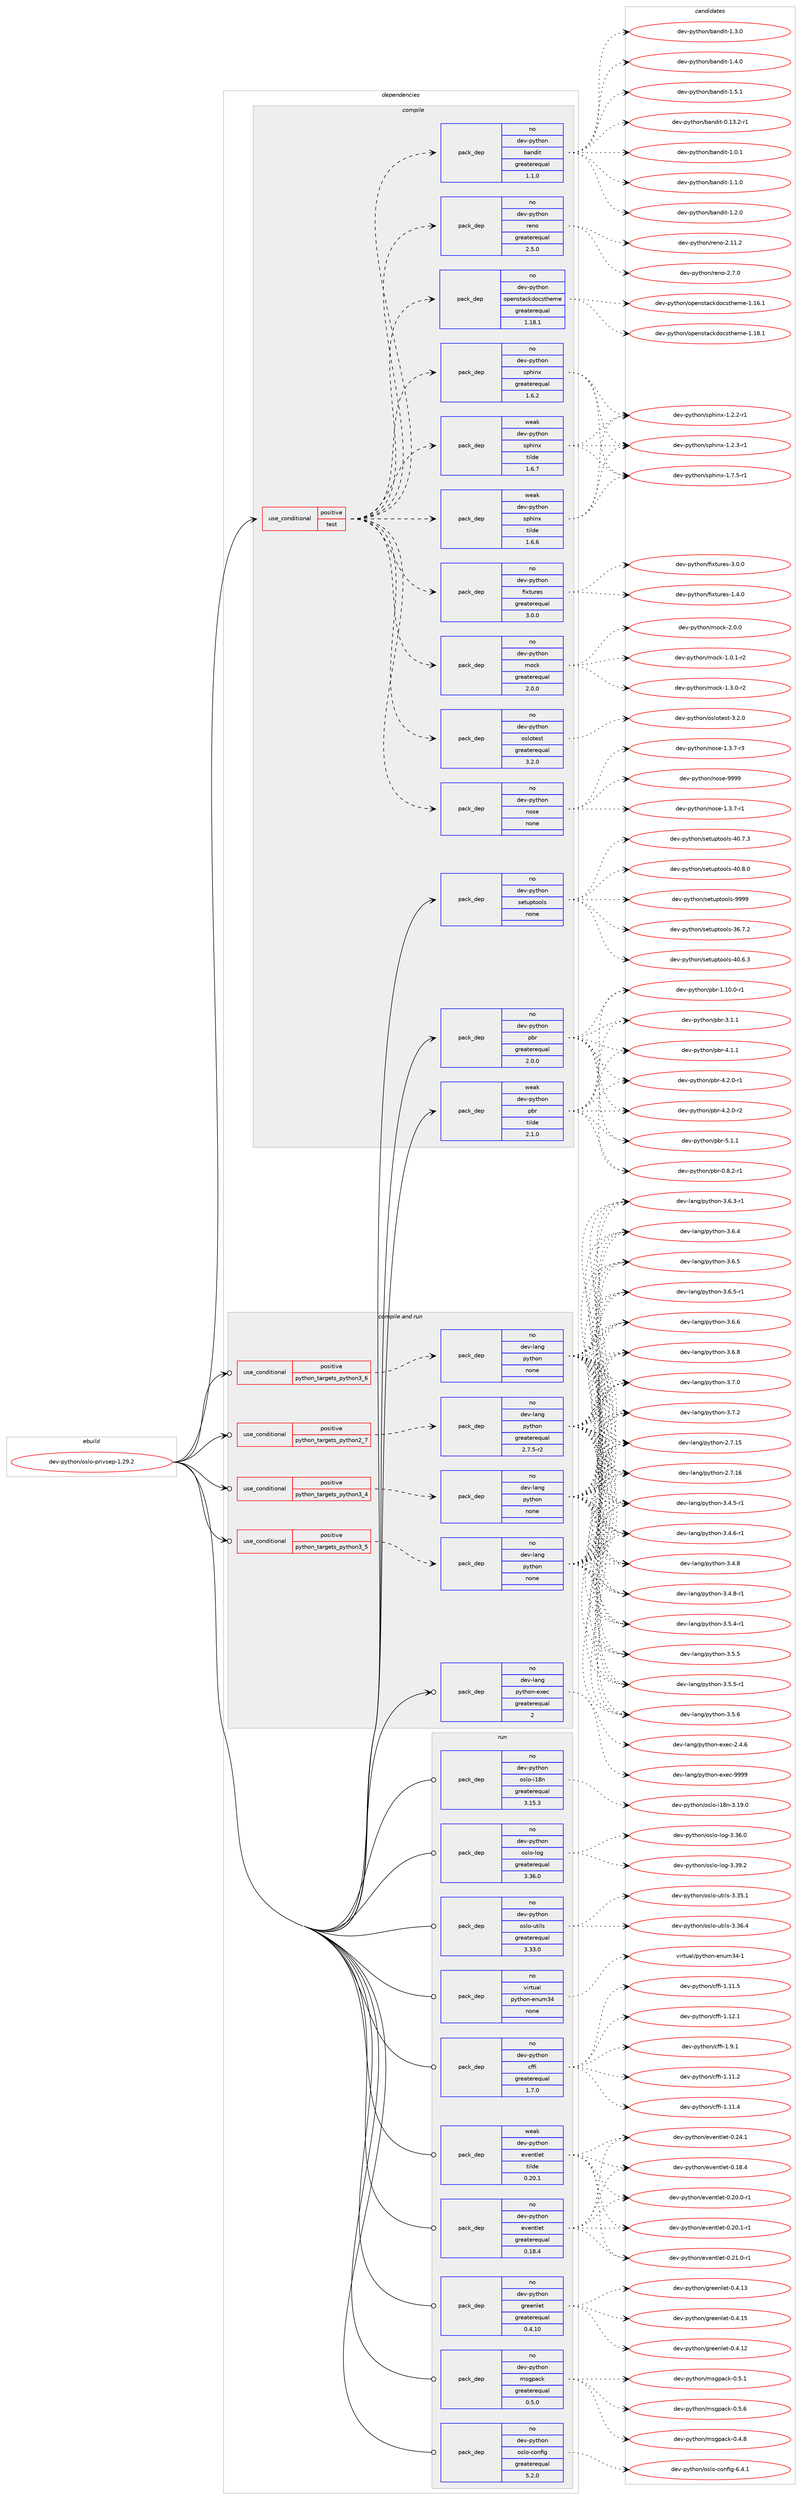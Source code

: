 digraph prolog {

# *************
# Graph options
# *************

newrank=true;
concentrate=true;
compound=true;
graph [rankdir=LR,fontname=Helvetica,fontsize=10,ranksep=1.5];#, ranksep=2.5, nodesep=0.2];
edge  [arrowhead=vee];
node  [fontname=Helvetica,fontsize=10];

# **********
# The ebuild
# **********

subgraph cluster_leftcol {
color=gray;
rank=same;
label=<<i>ebuild</i>>;
id [label="dev-python/oslo-privsep-1.29.2", color=red, width=4, href="../dev-python/oslo-privsep-1.29.2.svg"];
}

# ****************
# The dependencies
# ****************

subgraph cluster_midcol {
color=gray;
label=<<i>dependencies</i>>;
subgraph cluster_compile {
fillcolor="#eeeeee";
style=filled;
label=<<i>compile</i>>;
subgraph cond378765 {
dependency1423127 [label=<<TABLE BORDER="0" CELLBORDER="1" CELLSPACING="0" CELLPADDING="4"><TR><TD ROWSPAN="3" CELLPADDING="10">use_conditional</TD></TR><TR><TD>positive</TD></TR><TR><TD>test</TD></TR></TABLE>>, shape=none, color=red];
subgraph pack1021083 {
dependency1423128 [label=<<TABLE BORDER="0" CELLBORDER="1" CELLSPACING="0" CELLPADDING="4" WIDTH="220"><TR><TD ROWSPAN="6" CELLPADDING="30">pack_dep</TD></TR><TR><TD WIDTH="110">no</TD></TR><TR><TD>dev-python</TD></TR><TR><TD>oslotest</TD></TR><TR><TD>greaterequal</TD></TR><TR><TD>3.2.0</TD></TR></TABLE>>, shape=none, color=blue];
}
dependency1423127:e -> dependency1423128:w [weight=20,style="dashed",arrowhead="vee"];
subgraph pack1021084 {
dependency1423129 [label=<<TABLE BORDER="0" CELLBORDER="1" CELLSPACING="0" CELLPADDING="4" WIDTH="220"><TR><TD ROWSPAN="6" CELLPADDING="30">pack_dep</TD></TR><TR><TD WIDTH="110">no</TD></TR><TR><TD>dev-python</TD></TR><TR><TD>mock</TD></TR><TR><TD>greaterequal</TD></TR><TR><TD>2.0.0</TD></TR></TABLE>>, shape=none, color=blue];
}
dependency1423127:e -> dependency1423129:w [weight=20,style="dashed",arrowhead="vee"];
subgraph pack1021085 {
dependency1423130 [label=<<TABLE BORDER="0" CELLBORDER="1" CELLSPACING="0" CELLPADDING="4" WIDTH="220"><TR><TD ROWSPAN="6" CELLPADDING="30">pack_dep</TD></TR><TR><TD WIDTH="110">no</TD></TR><TR><TD>dev-python</TD></TR><TR><TD>fixtures</TD></TR><TR><TD>greaterequal</TD></TR><TR><TD>3.0.0</TD></TR></TABLE>>, shape=none, color=blue];
}
dependency1423127:e -> dependency1423130:w [weight=20,style="dashed",arrowhead="vee"];
subgraph pack1021086 {
dependency1423131 [label=<<TABLE BORDER="0" CELLBORDER="1" CELLSPACING="0" CELLPADDING="4" WIDTH="220"><TR><TD ROWSPAN="6" CELLPADDING="30">pack_dep</TD></TR><TR><TD WIDTH="110">no</TD></TR><TR><TD>dev-python</TD></TR><TR><TD>sphinx</TD></TR><TR><TD>greaterequal</TD></TR><TR><TD>1.6.2</TD></TR></TABLE>>, shape=none, color=blue];
}
dependency1423127:e -> dependency1423131:w [weight=20,style="dashed",arrowhead="vee"];
subgraph pack1021087 {
dependency1423132 [label=<<TABLE BORDER="0" CELLBORDER="1" CELLSPACING="0" CELLPADDING="4" WIDTH="220"><TR><TD ROWSPAN="6" CELLPADDING="30">pack_dep</TD></TR><TR><TD WIDTH="110">weak</TD></TR><TR><TD>dev-python</TD></TR><TR><TD>sphinx</TD></TR><TR><TD>tilde</TD></TR><TR><TD>1.6.6</TD></TR></TABLE>>, shape=none, color=blue];
}
dependency1423127:e -> dependency1423132:w [weight=20,style="dashed",arrowhead="vee"];
subgraph pack1021088 {
dependency1423133 [label=<<TABLE BORDER="0" CELLBORDER="1" CELLSPACING="0" CELLPADDING="4" WIDTH="220"><TR><TD ROWSPAN="6" CELLPADDING="30">pack_dep</TD></TR><TR><TD WIDTH="110">weak</TD></TR><TR><TD>dev-python</TD></TR><TR><TD>sphinx</TD></TR><TR><TD>tilde</TD></TR><TR><TD>1.6.7</TD></TR></TABLE>>, shape=none, color=blue];
}
dependency1423127:e -> dependency1423133:w [weight=20,style="dashed",arrowhead="vee"];
subgraph pack1021089 {
dependency1423134 [label=<<TABLE BORDER="0" CELLBORDER="1" CELLSPACING="0" CELLPADDING="4" WIDTH="220"><TR><TD ROWSPAN="6" CELLPADDING="30">pack_dep</TD></TR><TR><TD WIDTH="110">no</TD></TR><TR><TD>dev-python</TD></TR><TR><TD>openstackdocstheme</TD></TR><TR><TD>greaterequal</TD></TR><TR><TD>1.18.1</TD></TR></TABLE>>, shape=none, color=blue];
}
dependency1423127:e -> dependency1423134:w [weight=20,style="dashed",arrowhead="vee"];
subgraph pack1021090 {
dependency1423135 [label=<<TABLE BORDER="0" CELLBORDER="1" CELLSPACING="0" CELLPADDING="4" WIDTH="220"><TR><TD ROWSPAN="6" CELLPADDING="30">pack_dep</TD></TR><TR><TD WIDTH="110">no</TD></TR><TR><TD>dev-python</TD></TR><TR><TD>reno</TD></TR><TR><TD>greaterequal</TD></TR><TR><TD>2.5.0</TD></TR></TABLE>>, shape=none, color=blue];
}
dependency1423127:e -> dependency1423135:w [weight=20,style="dashed",arrowhead="vee"];
subgraph pack1021091 {
dependency1423136 [label=<<TABLE BORDER="0" CELLBORDER="1" CELLSPACING="0" CELLPADDING="4" WIDTH="220"><TR><TD ROWSPAN="6" CELLPADDING="30">pack_dep</TD></TR><TR><TD WIDTH="110">no</TD></TR><TR><TD>dev-python</TD></TR><TR><TD>bandit</TD></TR><TR><TD>greaterequal</TD></TR><TR><TD>1.1.0</TD></TR></TABLE>>, shape=none, color=blue];
}
dependency1423127:e -> dependency1423136:w [weight=20,style="dashed",arrowhead="vee"];
subgraph pack1021092 {
dependency1423137 [label=<<TABLE BORDER="0" CELLBORDER="1" CELLSPACING="0" CELLPADDING="4" WIDTH="220"><TR><TD ROWSPAN="6" CELLPADDING="30">pack_dep</TD></TR><TR><TD WIDTH="110">no</TD></TR><TR><TD>dev-python</TD></TR><TR><TD>nose</TD></TR><TR><TD>none</TD></TR><TR><TD></TD></TR></TABLE>>, shape=none, color=blue];
}
dependency1423127:e -> dependency1423137:w [weight=20,style="dashed",arrowhead="vee"];
}
id:e -> dependency1423127:w [weight=20,style="solid",arrowhead="vee"];
subgraph pack1021093 {
dependency1423138 [label=<<TABLE BORDER="0" CELLBORDER="1" CELLSPACING="0" CELLPADDING="4" WIDTH="220"><TR><TD ROWSPAN="6" CELLPADDING="30">pack_dep</TD></TR><TR><TD WIDTH="110">no</TD></TR><TR><TD>dev-python</TD></TR><TR><TD>pbr</TD></TR><TR><TD>greaterequal</TD></TR><TR><TD>2.0.0</TD></TR></TABLE>>, shape=none, color=blue];
}
id:e -> dependency1423138:w [weight=20,style="solid",arrowhead="vee"];
subgraph pack1021094 {
dependency1423139 [label=<<TABLE BORDER="0" CELLBORDER="1" CELLSPACING="0" CELLPADDING="4" WIDTH="220"><TR><TD ROWSPAN="6" CELLPADDING="30">pack_dep</TD></TR><TR><TD WIDTH="110">no</TD></TR><TR><TD>dev-python</TD></TR><TR><TD>setuptools</TD></TR><TR><TD>none</TD></TR><TR><TD></TD></TR></TABLE>>, shape=none, color=blue];
}
id:e -> dependency1423139:w [weight=20,style="solid",arrowhead="vee"];
subgraph pack1021095 {
dependency1423140 [label=<<TABLE BORDER="0" CELLBORDER="1" CELLSPACING="0" CELLPADDING="4" WIDTH="220"><TR><TD ROWSPAN="6" CELLPADDING="30">pack_dep</TD></TR><TR><TD WIDTH="110">weak</TD></TR><TR><TD>dev-python</TD></TR><TR><TD>pbr</TD></TR><TR><TD>tilde</TD></TR><TR><TD>2.1.0</TD></TR></TABLE>>, shape=none, color=blue];
}
id:e -> dependency1423140:w [weight=20,style="solid",arrowhead="vee"];
}
subgraph cluster_compileandrun {
fillcolor="#eeeeee";
style=filled;
label=<<i>compile and run</i>>;
subgraph cond378766 {
dependency1423141 [label=<<TABLE BORDER="0" CELLBORDER="1" CELLSPACING="0" CELLPADDING="4"><TR><TD ROWSPAN="3" CELLPADDING="10">use_conditional</TD></TR><TR><TD>positive</TD></TR><TR><TD>python_targets_python2_7</TD></TR></TABLE>>, shape=none, color=red];
subgraph pack1021096 {
dependency1423142 [label=<<TABLE BORDER="0" CELLBORDER="1" CELLSPACING="0" CELLPADDING="4" WIDTH="220"><TR><TD ROWSPAN="6" CELLPADDING="30">pack_dep</TD></TR><TR><TD WIDTH="110">no</TD></TR><TR><TD>dev-lang</TD></TR><TR><TD>python</TD></TR><TR><TD>greaterequal</TD></TR><TR><TD>2.7.5-r2</TD></TR></TABLE>>, shape=none, color=blue];
}
dependency1423141:e -> dependency1423142:w [weight=20,style="dashed",arrowhead="vee"];
}
id:e -> dependency1423141:w [weight=20,style="solid",arrowhead="odotvee"];
subgraph cond378767 {
dependency1423143 [label=<<TABLE BORDER="0" CELLBORDER="1" CELLSPACING="0" CELLPADDING="4"><TR><TD ROWSPAN="3" CELLPADDING="10">use_conditional</TD></TR><TR><TD>positive</TD></TR><TR><TD>python_targets_python3_4</TD></TR></TABLE>>, shape=none, color=red];
subgraph pack1021097 {
dependency1423144 [label=<<TABLE BORDER="0" CELLBORDER="1" CELLSPACING="0" CELLPADDING="4" WIDTH="220"><TR><TD ROWSPAN="6" CELLPADDING="30">pack_dep</TD></TR><TR><TD WIDTH="110">no</TD></TR><TR><TD>dev-lang</TD></TR><TR><TD>python</TD></TR><TR><TD>none</TD></TR><TR><TD></TD></TR></TABLE>>, shape=none, color=blue];
}
dependency1423143:e -> dependency1423144:w [weight=20,style="dashed",arrowhead="vee"];
}
id:e -> dependency1423143:w [weight=20,style="solid",arrowhead="odotvee"];
subgraph cond378768 {
dependency1423145 [label=<<TABLE BORDER="0" CELLBORDER="1" CELLSPACING="0" CELLPADDING="4"><TR><TD ROWSPAN="3" CELLPADDING="10">use_conditional</TD></TR><TR><TD>positive</TD></TR><TR><TD>python_targets_python3_5</TD></TR></TABLE>>, shape=none, color=red];
subgraph pack1021098 {
dependency1423146 [label=<<TABLE BORDER="0" CELLBORDER="1" CELLSPACING="0" CELLPADDING="4" WIDTH="220"><TR><TD ROWSPAN="6" CELLPADDING="30">pack_dep</TD></TR><TR><TD WIDTH="110">no</TD></TR><TR><TD>dev-lang</TD></TR><TR><TD>python</TD></TR><TR><TD>none</TD></TR><TR><TD></TD></TR></TABLE>>, shape=none, color=blue];
}
dependency1423145:e -> dependency1423146:w [weight=20,style="dashed",arrowhead="vee"];
}
id:e -> dependency1423145:w [weight=20,style="solid",arrowhead="odotvee"];
subgraph cond378769 {
dependency1423147 [label=<<TABLE BORDER="0" CELLBORDER="1" CELLSPACING="0" CELLPADDING="4"><TR><TD ROWSPAN="3" CELLPADDING="10">use_conditional</TD></TR><TR><TD>positive</TD></TR><TR><TD>python_targets_python3_6</TD></TR></TABLE>>, shape=none, color=red];
subgraph pack1021099 {
dependency1423148 [label=<<TABLE BORDER="0" CELLBORDER="1" CELLSPACING="0" CELLPADDING="4" WIDTH="220"><TR><TD ROWSPAN="6" CELLPADDING="30">pack_dep</TD></TR><TR><TD WIDTH="110">no</TD></TR><TR><TD>dev-lang</TD></TR><TR><TD>python</TD></TR><TR><TD>none</TD></TR><TR><TD></TD></TR></TABLE>>, shape=none, color=blue];
}
dependency1423147:e -> dependency1423148:w [weight=20,style="dashed",arrowhead="vee"];
}
id:e -> dependency1423147:w [weight=20,style="solid",arrowhead="odotvee"];
subgraph pack1021100 {
dependency1423149 [label=<<TABLE BORDER="0" CELLBORDER="1" CELLSPACING="0" CELLPADDING="4" WIDTH="220"><TR><TD ROWSPAN="6" CELLPADDING="30">pack_dep</TD></TR><TR><TD WIDTH="110">no</TD></TR><TR><TD>dev-lang</TD></TR><TR><TD>python-exec</TD></TR><TR><TD>greaterequal</TD></TR><TR><TD>2</TD></TR></TABLE>>, shape=none, color=blue];
}
id:e -> dependency1423149:w [weight=20,style="solid",arrowhead="odotvee"];
}
subgraph cluster_run {
fillcolor="#eeeeee";
style=filled;
label=<<i>run</i>>;
subgraph pack1021101 {
dependency1423150 [label=<<TABLE BORDER="0" CELLBORDER="1" CELLSPACING="0" CELLPADDING="4" WIDTH="220"><TR><TD ROWSPAN="6" CELLPADDING="30">pack_dep</TD></TR><TR><TD WIDTH="110">no</TD></TR><TR><TD>dev-python</TD></TR><TR><TD>cffi</TD></TR><TR><TD>greaterequal</TD></TR><TR><TD>1.7.0</TD></TR></TABLE>>, shape=none, color=blue];
}
id:e -> dependency1423150:w [weight=20,style="solid",arrowhead="odot"];
subgraph pack1021102 {
dependency1423151 [label=<<TABLE BORDER="0" CELLBORDER="1" CELLSPACING="0" CELLPADDING="4" WIDTH="220"><TR><TD ROWSPAN="6" CELLPADDING="30">pack_dep</TD></TR><TR><TD WIDTH="110">no</TD></TR><TR><TD>dev-python</TD></TR><TR><TD>eventlet</TD></TR><TR><TD>greaterequal</TD></TR><TR><TD>0.18.4</TD></TR></TABLE>>, shape=none, color=blue];
}
id:e -> dependency1423151:w [weight=20,style="solid",arrowhead="odot"];
subgraph pack1021103 {
dependency1423152 [label=<<TABLE BORDER="0" CELLBORDER="1" CELLSPACING="0" CELLPADDING="4" WIDTH="220"><TR><TD ROWSPAN="6" CELLPADDING="30">pack_dep</TD></TR><TR><TD WIDTH="110">no</TD></TR><TR><TD>dev-python</TD></TR><TR><TD>greenlet</TD></TR><TR><TD>greaterequal</TD></TR><TR><TD>0.4.10</TD></TR></TABLE>>, shape=none, color=blue];
}
id:e -> dependency1423152:w [weight=20,style="solid",arrowhead="odot"];
subgraph pack1021104 {
dependency1423153 [label=<<TABLE BORDER="0" CELLBORDER="1" CELLSPACING="0" CELLPADDING="4" WIDTH="220"><TR><TD ROWSPAN="6" CELLPADDING="30">pack_dep</TD></TR><TR><TD WIDTH="110">no</TD></TR><TR><TD>dev-python</TD></TR><TR><TD>msgpack</TD></TR><TR><TD>greaterequal</TD></TR><TR><TD>0.5.0</TD></TR></TABLE>>, shape=none, color=blue];
}
id:e -> dependency1423153:w [weight=20,style="solid",arrowhead="odot"];
subgraph pack1021105 {
dependency1423154 [label=<<TABLE BORDER="0" CELLBORDER="1" CELLSPACING="0" CELLPADDING="4" WIDTH="220"><TR><TD ROWSPAN="6" CELLPADDING="30">pack_dep</TD></TR><TR><TD WIDTH="110">no</TD></TR><TR><TD>dev-python</TD></TR><TR><TD>oslo-config</TD></TR><TR><TD>greaterequal</TD></TR><TR><TD>5.2.0</TD></TR></TABLE>>, shape=none, color=blue];
}
id:e -> dependency1423154:w [weight=20,style="solid",arrowhead="odot"];
subgraph pack1021106 {
dependency1423155 [label=<<TABLE BORDER="0" CELLBORDER="1" CELLSPACING="0" CELLPADDING="4" WIDTH="220"><TR><TD ROWSPAN="6" CELLPADDING="30">pack_dep</TD></TR><TR><TD WIDTH="110">no</TD></TR><TR><TD>dev-python</TD></TR><TR><TD>oslo-i18n</TD></TR><TR><TD>greaterequal</TD></TR><TR><TD>3.15.3</TD></TR></TABLE>>, shape=none, color=blue];
}
id:e -> dependency1423155:w [weight=20,style="solid",arrowhead="odot"];
subgraph pack1021107 {
dependency1423156 [label=<<TABLE BORDER="0" CELLBORDER="1" CELLSPACING="0" CELLPADDING="4" WIDTH="220"><TR><TD ROWSPAN="6" CELLPADDING="30">pack_dep</TD></TR><TR><TD WIDTH="110">no</TD></TR><TR><TD>dev-python</TD></TR><TR><TD>oslo-log</TD></TR><TR><TD>greaterequal</TD></TR><TR><TD>3.36.0</TD></TR></TABLE>>, shape=none, color=blue];
}
id:e -> dependency1423156:w [weight=20,style="solid",arrowhead="odot"];
subgraph pack1021108 {
dependency1423157 [label=<<TABLE BORDER="0" CELLBORDER="1" CELLSPACING="0" CELLPADDING="4" WIDTH="220"><TR><TD ROWSPAN="6" CELLPADDING="30">pack_dep</TD></TR><TR><TD WIDTH="110">no</TD></TR><TR><TD>dev-python</TD></TR><TR><TD>oslo-utils</TD></TR><TR><TD>greaterequal</TD></TR><TR><TD>3.33.0</TD></TR></TABLE>>, shape=none, color=blue];
}
id:e -> dependency1423157:w [weight=20,style="solid",arrowhead="odot"];
subgraph pack1021109 {
dependency1423158 [label=<<TABLE BORDER="0" CELLBORDER="1" CELLSPACING="0" CELLPADDING="4" WIDTH="220"><TR><TD ROWSPAN="6" CELLPADDING="30">pack_dep</TD></TR><TR><TD WIDTH="110">no</TD></TR><TR><TD>virtual</TD></TR><TR><TD>python-enum34</TD></TR><TR><TD>none</TD></TR><TR><TD></TD></TR></TABLE>>, shape=none, color=blue];
}
id:e -> dependency1423158:w [weight=20,style="solid",arrowhead="odot"];
subgraph pack1021110 {
dependency1423159 [label=<<TABLE BORDER="0" CELLBORDER="1" CELLSPACING="0" CELLPADDING="4" WIDTH="220"><TR><TD ROWSPAN="6" CELLPADDING="30">pack_dep</TD></TR><TR><TD WIDTH="110">weak</TD></TR><TR><TD>dev-python</TD></TR><TR><TD>eventlet</TD></TR><TR><TD>tilde</TD></TR><TR><TD>0.20.1</TD></TR></TABLE>>, shape=none, color=blue];
}
id:e -> dependency1423159:w [weight=20,style="solid",arrowhead="odot"];
}
}

# **************
# The candidates
# **************

subgraph cluster_choices {
rank=same;
color=gray;
label=<<i>candidates</i>>;

subgraph choice1021083 {
color=black;
nodesep=1;
choice1001011184511212111610411111047111115108111116101115116455146504648 [label="dev-python/oslotest-3.2.0", color=red, width=4,href="../dev-python/oslotest-3.2.0.svg"];
dependency1423128:e -> choice1001011184511212111610411111047111115108111116101115116455146504648:w [style=dotted,weight="100"];
}
subgraph choice1021084 {
color=black;
nodesep=1;
choice1001011184511212111610411111047109111991074549464846494511450 [label="dev-python/mock-1.0.1-r2", color=red, width=4,href="../dev-python/mock-1.0.1-r2.svg"];
choice1001011184511212111610411111047109111991074549465146484511450 [label="dev-python/mock-1.3.0-r2", color=red, width=4,href="../dev-python/mock-1.3.0-r2.svg"];
choice100101118451121211161041111104710911199107455046484648 [label="dev-python/mock-2.0.0", color=red, width=4,href="../dev-python/mock-2.0.0.svg"];
dependency1423129:e -> choice1001011184511212111610411111047109111991074549464846494511450:w [style=dotted,weight="100"];
dependency1423129:e -> choice1001011184511212111610411111047109111991074549465146484511450:w [style=dotted,weight="100"];
dependency1423129:e -> choice100101118451121211161041111104710911199107455046484648:w [style=dotted,weight="100"];
}
subgraph choice1021085 {
color=black;
nodesep=1;
choice1001011184511212111610411111047102105120116117114101115454946524648 [label="dev-python/fixtures-1.4.0", color=red, width=4,href="../dev-python/fixtures-1.4.0.svg"];
choice1001011184511212111610411111047102105120116117114101115455146484648 [label="dev-python/fixtures-3.0.0", color=red, width=4,href="../dev-python/fixtures-3.0.0.svg"];
dependency1423130:e -> choice1001011184511212111610411111047102105120116117114101115454946524648:w [style=dotted,weight="100"];
dependency1423130:e -> choice1001011184511212111610411111047102105120116117114101115455146484648:w [style=dotted,weight="100"];
}
subgraph choice1021086 {
color=black;
nodesep=1;
choice10010111845112121116104111110471151121041051101204549465046504511449 [label="dev-python/sphinx-1.2.2-r1", color=red, width=4,href="../dev-python/sphinx-1.2.2-r1.svg"];
choice10010111845112121116104111110471151121041051101204549465046514511449 [label="dev-python/sphinx-1.2.3-r1", color=red, width=4,href="../dev-python/sphinx-1.2.3-r1.svg"];
choice10010111845112121116104111110471151121041051101204549465546534511449 [label="dev-python/sphinx-1.7.5-r1", color=red, width=4,href="../dev-python/sphinx-1.7.5-r1.svg"];
dependency1423131:e -> choice10010111845112121116104111110471151121041051101204549465046504511449:w [style=dotted,weight="100"];
dependency1423131:e -> choice10010111845112121116104111110471151121041051101204549465046514511449:w [style=dotted,weight="100"];
dependency1423131:e -> choice10010111845112121116104111110471151121041051101204549465546534511449:w [style=dotted,weight="100"];
}
subgraph choice1021087 {
color=black;
nodesep=1;
choice10010111845112121116104111110471151121041051101204549465046504511449 [label="dev-python/sphinx-1.2.2-r1", color=red, width=4,href="../dev-python/sphinx-1.2.2-r1.svg"];
choice10010111845112121116104111110471151121041051101204549465046514511449 [label="dev-python/sphinx-1.2.3-r1", color=red, width=4,href="../dev-python/sphinx-1.2.3-r1.svg"];
choice10010111845112121116104111110471151121041051101204549465546534511449 [label="dev-python/sphinx-1.7.5-r1", color=red, width=4,href="../dev-python/sphinx-1.7.5-r1.svg"];
dependency1423132:e -> choice10010111845112121116104111110471151121041051101204549465046504511449:w [style=dotted,weight="100"];
dependency1423132:e -> choice10010111845112121116104111110471151121041051101204549465046514511449:w [style=dotted,weight="100"];
dependency1423132:e -> choice10010111845112121116104111110471151121041051101204549465546534511449:w [style=dotted,weight="100"];
}
subgraph choice1021088 {
color=black;
nodesep=1;
choice10010111845112121116104111110471151121041051101204549465046504511449 [label="dev-python/sphinx-1.2.2-r1", color=red, width=4,href="../dev-python/sphinx-1.2.2-r1.svg"];
choice10010111845112121116104111110471151121041051101204549465046514511449 [label="dev-python/sphinx-1.2.3-r1", color=red, width=4,href="../dev-python/sphinx-1.2.3-r1.svg"];
choice10010111845112121116104111110471151121041051101204549465546534511449 [label="dev-python/sphinx-1.7.5-r1", color=red, width=4,href="../dev-python/sphinx-1.7.5-r1.svg"];
dependency1423133:e -> choice10010111845112121116104111110471151121041051101204549465046504511449:w [style=dotted,weight="100"];
dependency1423133:e -> choice10010111845112121116104111110471151121041051101204549465046514511449:w [style=dotted,weight="100"];
dependency1423133:e -> choice10010111845112121116104111110471151121041051101204549465546534511449:w [style=dotted,weight="100"];
}
subgraph choice1021089 {
color=black;
nodesep=1;
choice100101118451121211161041111104711111210111011511697991071001119911511610410110910145494649544649 [label="dev-python/openstackdocstheme-1.16.1", color=red, width=4,href="../dev-python/openstackdocstheme-1.16.1.svg"];
choice100101118451121211161041111104711111210111011511697991071001119911511610410110910145494649564649 [label="dev-python/openstackdocstheme-1.18.1", color=red, width=4,href="../dev-python/openstackdocstheme-1.18.1.svg"];
dependency1423134:e -> choice100101118451121211161041111104711111210111011511697991071001119911511610410110910145494649544649:w [style=dotted,weight="100"];
dependency1423134:e -> choice100101118451121211161041111104711111210111011511697991071001119911511610410110910145494649564649:w [style=dotted,weight="100"];
}
subgraph choice1021090 {
color=black;
nodesep=1;
choice100101118451121211161041111104711410111011145504649494650 [label="dev-python/reno-2.11.2", color=red, width=4,href="../dev-python/reno-2.11.2.svg"];
choice1001011184511212111610411111047114101110111455046554648 [label="dev-python/reno-2.7.0", color=red, width=4,href="../dev-python/reno-2.7.0.svg"];
dependency1423135:e -> choice100101118451121211161041111104711410111011145504649494650:w [style=dotted,weight="100"];
dependency1423135:e -> choice1001011184511212111610411111047114101110111455046554648:w [style=dotted,weight="100"];
}
subgraph choice1021091 {
color=black;
nodesep=1;
choice10010111845112121116104111110479897110100105116454846495146504511449 [label="dev-python/bandit-0.13.2-r1", color=red, width=4,href="../dev-python/bandit-0.13.2-r1.svg"];
choice10010111845112121116104111110479897110100105116454946484649 [label="dev-python/bandit-1.0.1", color=red, width=4,href="../dev-python/bandit-1.0.1.svg"];
choice10010111845112121116104111110479897110100105116454946494648 [label="dev-python/bandit-1.1.0", color=red, width=4,href="../dev-python/bandit-1.1.0.svg"];
choice10010111845112121116104111110479897110100105116454946504648 [label="dev-python/bandit-1.2.0", color=red, width=4,href="../dev-python/bandit-1.2.0.svg"];
choice10010111845112121116104111110479897110100105116454946514648 [label="dev-python/bandit-1.3.0", color=red, width=4,href="../dev-python/bandit-1.3.0.svg"];
choice10010111845112121116104111110479897110100105116454946524648 [label="dev-python/bandit-1.4.0", color=red, width=4,href="../dev-python/bandit-1.4.0.svg"];
choice10010111845112121116104111110479897110100105116454946534649 [label="dev-python/bandit-1.5.1", color=red, width=4,href="../dev-python/bandit-1.5.1.svg"];
dependency1423136:e -> choice10010111845112121116104111110479897110100105116454846495146504511449:w [style=dotted,weight="100"];
dependency1423136:e -> choice10010111845112121116104111110479897110100105116454946484649:w [style=dotted,weight="100"];
dependency1423136:e -> choice10010111845112121116104111110479897110100105116454946494648:w [style=dotted,weight="100"];
dependency1423136:e -> choice10010111845112121116104111110479897110100105116454946504648:w [style=dotted,weight="100"];
dependency1423136:e -> choice10010111845112121116104111110479897110100105116454946514648:w [style=dotted,weight="100"];
dependency1423136:e -> choice10010111845112121116104111110479897110100105116454946524648:w [style=dotted,weight="100"];
dependency1423136:e -> choice10010111845112121116104111110479897110100105116454946534649:w [style=dotted,weight="100"];
}
subgraph choice1021092 {
color=black;
nodesep=1;
choice10010111845112121116104111110471101111151014549465146554511449 [label="dev-python/nose-1.3.7-r1", color=red, width=4,href="../dev-python/nose-1.3.7-r1.svg"];
choice10010111845112121116104111110471101111151014549465146554511451 [label="dev-python/nose-1.3.7-r3", color=red, width=4,href="../dev-python/nose-1.3.7-r3.svg"];
choice10010111845112121116104111110471101111151014557575757 [label="dev-python/nose-9999", color=red, width=4,href="../dev-python/nose-9999.svg"];
dependency1423137:e -> choice10010111845112121116104111110471101111151014549465146554511449:w [style=dotted,weight="100"];
dependency1423137:e -> choice10010111845112121116104111110471101111151014549465146554511451:w [style=dotted,weight="100"];
dependency1423137:e -> choice10010111845112121116104111110471101111151014557575757:w [style=dotted,weight="100"];
}
subgraph choice1021093 {
color=black;
nodesep=1;
choice1001011184511212111610411111047112981144548465646504511449 [label="dev-python/pbr-0.8.2-r1", color=red, width=4,href="../dev-python/pbr-0.8.2-r1.svg"];
choice100101118451121211161041111104711298114454946494846484511449 [label="dev-python/pbr-1.10.0-r1", color=red, width=4,href="../dev-python/pbr-1.10.0-r1.svg"];
choice100101118451121211161041111104711298114455146494649 [label="dev-python/pbr-3.1.1", color=red, width=4,href="../dev-python/pbr-3.1.1.svg"];
choice100101118451121211161041111104711298114455246494649 [label="dev-python/pbr-4.1.1", color=red, width=4,href="../dev-python/pbr-4.1.1.svg"];
choice1001011184511212111610411111047112981144552465046484511449 [label="dev-python/pbr-4.2.0-r1", color=red, width=4,href="../dev-python/pbr-4.2.0-r1.svg"];
choice1001011184511212111610411111047112981144552465046484511450 [label="dev-python/pbr-4.2.0-r2", color=red, width=4,href="../dev-python/pbr-4.2.0-r2.svg"];
choice100101118451121211161041111104711298114455346494649 [label="dev-python/pbr-5.1.1", color=red, width=4,href="../dev-python/pbr-5.1.1.svg"];
dependency1423138:e -> choice1001011184511212111610411111047112981144548465646504511449:w [style=dotted,weight="100"];
dependency1423138:e -> choice100101118451121211161041111104711298114454946494846484511449:w [style=dotted,weight="100"];
dependency1423138:e -> choice100101118451121211161041111104711298114455146494649:w [style=dotted,weight="100"];
dependency1423138:e -> choice100101118451121211161041111104711298114455246494649:w [style=dotted,weight="100"];
dependency1423138:e -> choice1001011184511212111610411111047112981144552465046484511449:w [style=dotted,weight="100"];
dependency1423138:e -> choice1001011184511212111610411111047112981144552465046484511450:w [style=dotted,weight="100"];
dependency1423138:e -> choice100101118451121211161041111104711298114455346494649:w [style=dotted,weight="100"];
}
subgraph choice1021094 {
color=black;
nodesep=1;
choice100101118451121211161041111104711510111611711211611111110811545515446554650 [label="dev-python/setuptools-36.7.2", color=red, width=4,href="../dev-python/setuptools-36.7.2.svg"];
choice100101118451121211161041111104711510111611711211611111110811545524846544651 [label="dev-python/setuptools-40.6.3", color=red, width=4,href="../dev-python/setuptools-40.6.3.svg"];
choice100101118451121211161041111104711510111611711211611111110811545524846554651 [label="dev-python/setuptools-40.7.3", color=red, width=4,href="../dev-python/setuptools-40.7.3.svg"];
choice100101118451121211161041111104711510111611711211611111110811545524846564648 [label="dev-python/setuptools-40.8.0", color=red, width=4,href="../dev-python/setuptools-40.8.0.svg"];
choice10010111845112121116104111110471151011161171121161111111081154557575757 [label="dev-python/setuptools-9999", color=red, width=4,href="../dev-python/setuptools-9999.svg"];
dependency1423139:e -> choice100101118451121211161041111104711510111611711211611111110811545515446554650:w [style=dotted,weight="100"];
dependency1423139:e -> choice100101118451121211161041111104711510111611711211611111110811545524846544651:w [style=dotted,weight="100"];
dependency1423139:e -> choice100101118451121211161041111104711510111611711211611111110811545524846554651:w [style=dotted,weight="100"];
dependency1423139:e -> choice100101118451121211161041111104711510111611711211611111110811545524846564648:w [style=dotted,weight="100"];
dependency1423139:e -> choice10010111845112121116104111110471151011161171121161111111081154557575757:w [style=dotted,weight="100"];
}
subgraph choice1021095 {
color=black;
nodesep=1;
choice1001011184511212111610411111047112981144548465646504511449 [label="dev-python/pbr-0.8.2-r1", color=red, width=4,href="../dev-python/pbr-0.8.2-r1.svg"];
choice100101118451121211161041111104711298114454946494846484511449 [label="dev-python/pbr-1.10.0-r1", color=red, width=4,href="../dev-python/pbr-1.10.0-r1.svg"];
choice100101118451121211161041111104711298114455146494649 [label="dev-python/pbr-3.1.1", color=red, width=4,href="../dev-python/pbr-3.1.1.svg"];
choice100101118451121211161041111104711298114455246494649 [label="dev-python/pbr-4.1.1", color=red, width=4,href="../dev-python/pbr-4.1.1.svg"];
choice1001011184511212111610411111047112981144552465046484511449 [label="dev-python/pbr-4.2.0-r1", color=red, width=4,href="../dev-python/pbr-4.2.0-r1.svg"];
choice1001011184511212111610411111047112981144552465046484511450 [label="dev-python/pbr-4.2.0-r2", color=red, width=4,href="../dev-python/pbr-4.2.0-r2.svg"];
choice100101118451121211161041111104711298114455346494649 [label="dev-python/pbr-5.1.1", color=red, width=4,href="../dev-python/pbr-5.1.1.svg"];
dependency1423140:e -> choice1001011184511212111610411111047112981144548465646504511449:w [style=dotted,weight="100"];
dependency1423140:e -> choice100101118451121211161041111104711298114454946494846484511449:w [style=dotted,weight="100"];
dependency1423140:e -> choice100101118451121211161041111104711298114455146494649:w [style=dotted,weight="100"];
dependency1423140:e -> choice100101118451121211161041111104711298114455246494649:w [style=dotted,weight="100"];
dependency1423140:e -> choice1001011184511212111610411111047112981144552465046484511449:w [style=dotted,weight="100"];
dependency1423140:e -> choice1001011184511212111610411111047112981144552465046484511450:w [style=dotted,weight="100"];
dependency1423140:e -> choice100101118451121211161041111104711298114455346494649:w [style=dotted,weight="100"];
}
subgraph choice1021096 {
color=black;
nodesep=1;
choice10010111845108971101034711212111610411111045504655464953 [label="dev-lang/python-2.7.15", color=red, width=4,href="../dev-lang/python-2.7.15.svg"];
choice10010111845108971101034711212111610411111045504655464954 [label="dev-lang/python-2.7.16", color=red, width=4,href="../dev-lang/python-2.7.16.svg"];
choice1001011184510897110103471121211161041111104551465246534511449 [label="dev-lang/python-3.4.5-r1", color=red, width=4,href="../dev-lang/python-3.4.5-r1.svg"];
choice1001011184510897110103471121211161041111104551465246544511449 [label="dev-lang/python-3.4.6-r1", color=red, width=4,href="../dev-lang/python-3.4.6-r1.svg"];
choice100101118451089711010347112121116104111110455146524656 [label="dev-lang/python-3.4.8", color=red, width=4,href="../dev-lang/python-3.4.8.svg"];
choice1001011184510897110103471121211161041111104551465246564511449 [label="dev-lang/python-3.4.8-r1", color=red, width=4,href="../dev-lang/python-3.4.8-r1.svg"];
choice1001011184510897110103471121211161041111104551465346524511449 [label="dev-lang/python-3.5.4-r1", color=red, width=4,href="../dev-lang/python-3.5.4-r1.svg"];
choice100101118451089711010347112121116104111110455146534653 [label="dev-lang/python-3.5.5", color=red, width=4,href="../dev-lang/python-3.5.5.svg"];
choice1001011184510897110103471121211161041111104551465346534511449 [label="dev-lang/python-3.5.5-r1", color=red, width=4,href="../dev-lang/python-3.5.5-r1.svg"];
choice100101118451089711010347112121116104111110455146534654 [label="dev-lang/python-3.5.6", color=red, width=4,href="../dev-lang/python-3.5.6.svg"];
choice1001011184510897110103471121211161041111104551465446514511449 [label="dev-lang/python-3.6.3-r1", color=red, width=4,href="../dev-lang/python-3.6.3-r1.svg"];
choice100101118451089711010347112121116104111110455146544652 [label="dev-lang/python-3.6.4", color=red, width=4,href="../dev-lang/python-3.6.4.svg"];
choice100101118451089711010347112121116104111110455146544653 [label="dev-lang/python-3.6.5", color=red, width=4,href="../dev-lang/python-3.6.5.svg"];
choice1001011184510897110103471121211161041111104551465446534511449 [label="dev-lang/python-3.6.5-r1", color=red, width=4,href="../dev-lang/python-3.6.5-r1.svg"];
choice100101118451089711010347112121116104111110455146544654 [label="dev-lang/python-3.6.6", color=red, width=4,href="../dev-lang/python-3.6.6.svg"];
choice100101118451089711010347112121116104111110455146544656 [label="dev-lang/python-3.6.8", color=red, width=4,href="../dev-lang/python-3.6.8.svg"];
choice100101118451089711010347112121116104111110455146554648 [label="dev-lang/python-3.7.0", color=red, width=4,href="../dev-lang/python-3.7.0.svg"];
choice100101118451089711010347112121116104111110455146554650 [label="dev-lang/python-3.7.2", color=red, width=4,href="../dev-lang/python-3.7.2.svg"];
dependency1423142:e -> choice10010111845108971101034711212111610411111045504655464953:w [style=dotted,weight="100"];
dependency1423142:e -> choice10010111845108971101034711212111610411111045504655464954:w [style=dotted,weight="100"];
dependency1423142:e -> choice1001011184510897110103471121211161041111104551465246534511449:w [style=dotted,weight="100"];
dependency1423142:e -> choice1001011184510897110103471121211161041111104551465246544511449:w [style=dotted,weight="100"];
dependency1423142:e -> choice100101118451089711010347112121116104111110455146524656:w [style=dotted,weight="100"];
dependency1423142:e -> choice1001011184510897110103471121211161041111104551465246564511449:w [style=dotted,weight="100"];
dependency1423142:e -> choice1001011184510897110103471121211161041111104551465346524511449:w [style=dotted,weight="100"];
dependency1423142:e -> choice100101118451089711010347112121116104111110455146534653:w [style=dotted,weight="100"];
dependency1423142:e -> choice1001011184510897110103471121211161041111104551465346534511449:w [style=dotted,weight="100"];
dependency1423142:e -> choice100101118451089711010347112121116104111110455146534654:w [style=dotted,weight="100"];
dependency1423142:e -> choice1001011184510897110103471121211161041111104551465446514511449:w [style=dotted,weight="100"];
dependency1423142:e -> choice100101118451089711010347112121116104111110455146544652:w [style=dotted,weight="100"];
dependency1423142:e -> choice100101118451089711010347112121116104111110455146544653:w [style=dotted,weight="100"];
dependency1423142:e -> choice1001011184510897110103471121211161041111104551465446534511449:w [style=dotted,weight="100"];
dependency1423142:e -> choice100101118451089711010347112121116104111110455146544654:w [style=dotted,weight="100"];
dependency1423142:e -> choice100101118451089711010347112121116104111110455146544656:w [style=dotted,weight="100"];
dependency1423142:e -> choice100101118451089711010347112121116104111110455146554648:w [style=dotted,weight="100"];
dependency1423142:e -> choice100101118451089711010347112121116104111110455146554650:w [style=dotted,weight="100"];
}
subgraph choice1021097 {
color=black;
nodesep=1;
choice10010111845108971101034711212111610411111045504655464953 [label="dev-lang/python-2.7.15", color=red, width=4,href="../dev-lang/python-2.7.15.svg"];
choice10010111845108971101034711212111610411111045504655464954 [label="dev-lang/python-2.7.16", color=red, width=4,href="../dev-lang/python-2.7.16.svg"];
choice1001011184510897110103471121211161041111104551465246534511449 [label="dev-lang/python-3.4.5-r1", color=red, width=4,href="../dev-lang/python-3.4.5-r1.svg"];
choice1001011184510897110103471121211161041111104551465246544511449 [label="dev-lang/python-3.4.6-r1", color=red, width=4,href="../dev-lang/python-3.4.6-r1.svg"];
choice100101118451089711010347112121116104111110455146524656 [label="dev-lang/python-3.4.8", color=red, width=4,href="../dev-lang/python-3.4.8.svg"];
choice1001011184510897110103471121211161041111104551465246564511449 [label="dev-lang/python-3.4.8-r1", color=red, width=4,href="../dev-lang/python-3.4.8-r1.svg"];
choice1001011184510897110103471121211161041111104551465346524511449 [label="dev-lang/python-3.5.4-r1", color=red, width=4,href="../dev-lang/python-3.5.4-r1.svg"];
choice100101118451089711010347112121116104111110455146534653 [label="dev-lang/python-3.5.5", color=red, width=4,href="../dev-lang/python-3.5.5.svg"];
choice1001011184510897110103471121211161041111104551465346534511449 [label="dev-lang/python-3.5.5-r1", color=red, width=4,href="../dev-lang/python-3.5.5-r1.svg"];
choice100101118451089711010347112121116104111110455146534654 [label="dev-lang/python-3.5.6", color=red, width=4,href="../dev-lang/python-3.5.6.svg"];
choice1001011184510897110103471121211161041111104551465446514511449 [label="dev-lang/python-3.6.3-r1", color=red, width=4,href="../dev-lang/python-3.6.3-r1.svg"];
choice100101118451089711010347112121116104111110455146544652 [label="dev-lang/python-3.6.4", color=red, width=4,href="../dev-lang/python-3.6.4.svg"];
choice100101118451089711010347112121116104111110455146544653 [label="dev-lang/python-3.6.5", color=red, width=4,href="../dev-lang/python-3.6.5.svg"];
choice1001011184510897110103471121211161041111104551465446534511449 [label="dev-lang/python-3.6.5-r1", color=red, width=4,href="../dev-lang/python-3.6.5-r1.svg"];
choice100101118451089711010347112121116104111110455146544654 [label="dev-lang/python-3.6.6", color=red, width=4,href="../dev-lang/python-3.6.6.svg"];
choice100101118451089711010347112121116104111110455146544656 [label="dev-lang/python-3.6.8", color=red, width=4,href="../dev-lang/python-3.6.8.svg"];
choice100101118451089711010347112121116104111110455146554648 [label="dev-lang/python-3.7.0", color=red, width=4,href="../dev-lang/python-3.7.0.svg"];
choice100101118451089711010347112121116104111110455146554650 [label="dev-lang/python-3.7.2", color=red, width=4,href="../dev-lang/python-3.7.2.svg"];
dependency1423144:e -> choice10010111845108971101034711212111610411111045504655464953:w [style=dotted,weight="100"];
dependency1423144:e -> choice10010111845108971101034711212111610411111045504655464954:w [style=dotted,weight="100"];
dependency1423144:e -> choice1001011184510897110103471121211161041111104551465246534511449:w [style=dotted,weight="100"];
dependency1423144:e -> choice1001011184510897110103471121211161041111104551465246544511449:w [style=dotted,weight="100"];
dependency1423144:e -> choice100101118451089711010347112121116104111110455146524656:w [style=dotted,weight="100"];
dependency1423144:e -> choice1001011184510897110103471121211161041111104551465246564511449:w [style=dotted,weight="100"];
dependency1423144:e -> choice1001011184510897110103471121211161041111104551465346524511449:w [style=dotted,weight="100"];
dependency1423144:e -> choice100101118451089711010347112121116104111110455146534653:w [style=dotted,weight="100"];
dependency1423144:e -> choice1001011184510897110103471121211161041111104551465346534511449:w [style=dotted,weight="100"];
dependency1423144:e -> choice100101118451089711010347112121116104111110455146534654:w [style=dotted,weight="100"];
dependency1423144:e -> choice1001011184510897110103471121211161041111104551465446514511449:w [style=dotted,weight="100"];
dependency1423144:e -> choice100101118451089711010347112121116104111110455146544652:w [style=dotted,weight="100"];
dependency1423144:e -> choice100101118451089711010347112121116104111110455146544653:w [style=dotted,weight="100"];
dependency1423144:e -> choice1001011184510897110103471121211161041111104551465446534511449:w [style=dotted,weight="100"];
dependency1423144:e -> choice100101118451089711010347112121116104111110455146544654:w [style=dotted,weight="100"];
dependency1423144:e -> choice100101118451089711010347112121116104111110455146544656:w [style=dotted,weight="100"];
dependency1423144:e -> choice100101118451089711010347112121116104111110455146554648:w [style=dotted,weight="100"];
dependency1423144:e -> choice100101118451089711010347112121116104111110455146554650:w [style=dotted,weight="100"];
}
subgraph choice1021098 {
color=black;
nodesep=1;
choice10010111845108971101034711212111610411111045504655464953 [label="dev-lang/python-2.7.15", color=red, width=4,href="../dev-lang/python-2.7.15.svg"];
choice10010111845108971101034711212111610411111045504655464954 [label="dev-lang/python-2.7.16", color=red, width=4,href="../dev-lang/python-2.7.16.svg"];
choice1001011184510897110103471121211161041111104551465246534511449 [label="dev-lang/python-3.4.5-r1", color=red, width=4,href="../dev-lang/python-3.4.5-r1.svg"];
choice1001011184510897110103471121211161041111104551465246544511449 [label="dev-lang/python-3.4.6-r1", color=red, width=4,href="../dev-lang/python-3.4.6-r1.svg"];
choice100101118451089711010347112121116104111110455146524656 [label="dev-lang/python-3.4.8", color=red, width=4,href="../dev-lang/python-3.4.8.svg"];
choice1001011184510897110103471121211161041111104551465246564511449 [label="dev-lang/python-3.4.8-r1", color=red, width=4,href="../dev-lang/python-3.4.8-r1.svg"];
choice1001011184510897110103471121211161041111104551465346524511449 [label="dev-lang/python-3.5.4-r1", color=red, width=4,href="../dev-lang/python-3.5.4-r1.svg"];
choice100101118451089711010347112121116104111110455146534653 [label="dev-lang/python-3.5.5", color=red, width=4,href="../dev-lang/python-3.5.5.svg"];
choice1001011184510897110103471121211161041111104551465346534511449 [label="dev-lang/python-3.5.5-r1", color=red, width=4,href="../dev-lang/python-3.5.5-r1.svg"];
choice100101118451089711010347112121116104111110455146534654 [label="dev-lang/python-3.5.6", color=red, width=4,href="../dev-lang/python-3.5.6.svg"];
choice1001011184510897110103471121211161041111104551465446514511449 [label="dev-lang/python-3.6.3-r1", color=red, width=4,href="../dev-lang/python-3.6.3-r1.svg"];
choice100101118451089711010347112121116104111110455146544652 [label="dev-lang/python-3.6.4", color=red, width=4,href="../dev-lang/python-3.6.4.svg"];
choice100101118451089711010347112121116104111110455146544653 [label="dev-lang/python-3.6.5", color=red, width=4,href="../dev-lang/python-3.6.5.svg"];
choice1001011184510897110103471121211161041111104551465446534511449 [label="dev-lang/python-3.6.5-r1", color=red, width=4,href="../dev-lang/python-3.6.5-r1.svg"];
choice100101118451089711010347112121116104111110455146544654 [label="dev-lang/python-3.6.6", color=red, width=4,href="../dev-lang/python-3.6.6.svg"];
choice100101118451089711010347112121116104111110455146544656 [label="dev-lang/python-3.6.8", color=red, width=4,href="../dev-lang/python-3.6.8.svg"];
choice100101118451089711010347112121116104111110455146554648 [label="dev-lang/python-3.7.0", color=red, width=4,href="../dev-lang/python-3.7.0.svg"];
choice100101118451089711010347112121116104111110455146554650 [label="dev-lang/python-3.7.2", color=red, width=4,href="../dev-lang/python-3.7.2.svg"];
dependency1423146:e -> choice10010111845108971101034711212111610411111045504655464953:w [style=dotted,weight="100"];
dependency1423146:e -> choice10010111845108971101034711212111610411111045504655464954:w [style=dotted,weight="100"];
dependency1423146:e -> choice1001011184510897110103471121211161041111104551465246534511449:w [style=dotted,weight="100"];
dependency1423146:e -> choice1001011184510897110103471121211161041111104551465246544511449:w [style=dotted,weight="100"];
dependency1423146:e -> choice100101118451089711010347112121116104111110455146524656:w [style=dotted,weight="100"];
dependency1423146:e -> choice1001011184510897110103471121211161041111104551465246564511449:w [style=dotted,weight="100"];
dependency1423146:e -> choice1001011184510897110103471121211161041111104551465346524511449:w [style=dotted,weight="100"];
dependency1423146:e -> choice100101118451089711010347112121116104111110455146534653:w [style=dotted,weight="100"];
dependency1423146:e -> choice1001011184510897110103471121211161041111104551465346534511449:w [style=dotted,weight="100"];
dependency1423146:e -> choice100101118451089711010347112121116104111110455146534654:w [style=dotted,weight="100"];
dependency1423146:e -> choice1001011184510897110103471121211161041111104551465446514511449:w [style=dotted,weight="100"];
dependency1423146:e -> choice100101118451089711010347112121116104111110455146544652:w [style=dotted,weight="100"];
dependency1423146:e -> choice100101118451089711010347112121116104111110455146544653:w [style=dotted,weight="100"];
dependency1423146:e -> choice1001011184510897110103471121211161041111104551465446534511449:w [style=dotted,weight="100"];
dependency1423146:e -> choice100101118451089711010347112121116104111110455146544654:w [style=dotted,weight="100"];
dependency1423146:e -> choice100101118451089711010347112121116104111110455146544656:w [style=dotted,weight="100"];
dependency1423146:e -> choice100101118451089711010347112121116104111110455146554648:w [style=dotted,weight="100"];
dependency1423146:e -> choice100101118451089711010347112121116104111110455146554650:w [style=dotted,weight="100"];
}
subgraph choice1021099 {
color=black;
nodesep=1;
choice10010111845108971101034711212111610411111045504655464953 [label="dev-lang/python-2.7.15", color=red, width=4,href="../dev-lang/python-2.7.15.svg"];
choice10010111845108971101034711212111610411111045504655464954 [label="dev-lang/python-2.7.16", color=red, width=4,href="../dev-lang/python-2.7.16.svg"];
choice1001011184510897110103471121211161041111104551465246534511449 [label="dev-lang/python-3.4.5-r1", color=red, width=4,href="../dev-lang/python-3.4.5-r1.svg"];
choice1001011184510897110103471121211161041111104551465246544511449 [label="dev-lang/python-3.4.6-r1", color=red, width=4,href="../dev-lang/python-3.4.6-r1.svg"];
choice100101118451089711010347112121116104111110455146524656 [label="dev-lang/python-3.4.8", color=red, width=4,href="../dev-lang/python-3.4.8.svg"];
choice1001011184510897110103471121211161041111104551465246564511449 [label="dev-lang/python-3.4.8-r1", color=red, width=4,href="../dev-lang/python-3.4.8-r1.svg"];
choice1001011184510897110103471121211161041111104551465346524511449 [label="dev-lang/python-3.5.4-r1", color=red, width=4,href="../dev-lang/python-3.5.4-r1.svg"];
choice100101118451089711010347112121116104111110455146534653 [label="dev-lang/python-3.5.5", color=red, width=4,href="../dev-lang/python-3.5.5.svg"];
choice1001011184510897110103471121211161041111104551465346534511449 [label="dev-lang/python-3.5.5-r1", color=red, width=4,href="../dev-lang/python-3.5.5-r1.svg"];
choice100101118451089711010347112121116104111110455146534654 [label="dev-lang/python-3.5.6", color=red, width=4,href="../dev-lang/python-3.5.6.svg"];
choice1001011184510897110103471121211161041111104551465446514511449 [label="dev-lang/python-3.6.3-r1", color=red, width=4,href="../dev-lang/python-3.6.3-r1.svg"];
choice100101118451089711010347112121116104111110455146544652 [label="dev-lang/python-3.6.4", color=red, width=4,href="../dev-lang/python-3.6.4.svg"];
choice100101118451089711010347112121116104111110455146544653 [label="dev-lang/python-3.6.5", color=red, width=4,href="../dev-lang/python-3.6.5.svg"];
choice1001011184510897110103471121211161041111104551465446534511449 [label="dev-lang/python-3.6.5-r1", color=red, width=4,href="../dev-lang/python-3.6.5-r1.svg"];
choice100101118451089711010347112121116104111110455146544654 [label="dev-lang/python-3.6.6", color=red, width=4,href="../dev-lang/python-3.6.6.svg"];
choice100101118451089711010347112121116104111110455146544656 [label="dev-lang/python-3.6.8", color=red, width=4,href="../dev-lang/python-3.6.8.svg"];
choice100101118451089711010347112121116104111110455146554648 [label="dev-lang/python-3.7.0", color=red, width=4,href="../dev-lang/python-3.7.0.svg"];
choice100101118451089711010347112121116104111110455146554650 [label="dev-lang/python-3.7.2", color=red, width=4,href="../dev-lang/python-3.7.2.svg"];
dependency1423148:e -> choice10010111845108971101034711212111610411111045504655464953:w [style=dotted,weight="100"];
dependency1423148:e -> choice10010111845108971101034711212111610411111045504655464954:w [style=dotted,weight="100"];
dependency1423148:e -> choice1001011184510897110103471121211161041111104551465246534511449:w [style=dotted,weight="100"];
dependency1423148:e -> choice1001011184510897110103471121211161041111104551465246544511449:w [style=dotted,weight="100"];
dependency1423148:e -> choice100101118451089711010347112121116104111110455146524656:w [style=dotted,weight="100"];
dependency1423148:e -> choice1001011184510897110103471121211161041111104551465246564511449:w [style=dotted,weight="100"];
dependency1423148:e -> choice1001011184510897110103471121211161041111104551465346524511449:w [style=dotted,weight="100"];
dependency1423148:e -> choice100101118451089711010347112121116104111110455146534653:w [style=dotted,weight="100"];
dependency1423148:e -> choice1001011184510897110103471121211161041111104551465346534511449:w [style=dotted,weight="100"];
dependency1423148:e -> choice100101118451089711010347112121116104111110455146534654:w [style=dotted,weight="100"];
dependency1423148:e -> choice1001011184510897110103471121211161041111104551465446514511449:w [style=dotted,weight="100"];
dependency1423148:e -> choice100101118451089711010347112121116104111110455146544652:w [style=dotted,weight="100"];
dependency1423148:e -> choice100101118451089711010347112121116104111110455146544653:w [style=dotted,weight="100"];
dependency1423148:e -> choice1001011184510897110103471121211161041111104551465446534511449:w [style=dotted,weight="100"];
dependency1423148:e -> choice100101118451089711010347112121116104111110455146544654:w [style=dotted,weight="100"];
dependency1423148:e -> choice100101118451089711010347112121116104111110455146544656:w [style=dotted,weight="100"];
dependency1423148:e -> choice100101118451089711010347112121116104111110455146554648:w [style=dotted,weight="100"];
dependency1423148:e -> choice100101118451089711010347112121116104111110455146554650:w [style=dotted,weight="100"];
}
subgraph choice1021100 {
color=black;
nodesep=1;
choice1001011184510897110103471121211161041111104510112010199455046524654 [label="dev-lang/python-exec-2.4.6", color=red, width=4,href="../dev-lang/python-exec-2.4.6.svg"];
choice10010111845108971101034711212111610411111045101120101994557575757 [label="dev-lang/python-exec-9999", color=red, width=4,href="../dev-lang/python-exec-9999.svg"];
dependency1423149:e -> choice1001011184510897110103471121211161041111104510112010199455046524654:w [style=dotted,weight="100"];
dependency1423149:e -> choice10010111845108971101034711212111610411111045101120101994557575757:w [style=dotted,weight="100"];
}
subgraph choice1021101 {
color=black;
nodesep=1;
choice10010111845112121116104111110479910210210545494649494650 [label="dev-python/cffi-1.11.2", color=red, width=4,href="../dev-python/cffi-1.11.2.svg"];
choice10010111845112121116104111110479910210210545494649494652 [label="dev-python/cffi-1.11.4", color=red, width=4,href="../dev-python/cffi-1.11.4.svg"];
choice10010111845112121116104111110479910210210545494649494653 [label="dev-python/cffi-1.11.5", color=red, width=4,href="../dev-python/cffi-1.11.5.svg"];
choice10010111845112121116104111110479910210210545494649504649 [label="dev-python/cffi-1.12.1", color=red, width=4,href="../dev-python/cffi-1.12.1.svg"];
choice100101118451121211161041111104799102102105454946574649 [label="dev-python/cffi-1.9.1", color=red, width=4,href="../dev-python/cffi-1.9.1.svg"];
dependency1423150:e -> choice10010111845112121116104111110479910210210545494649494650:w [style=dotted,weight="100"];
dependency1423150:e -> choice10010111845112121116104111110479910210210545494649494652:w [style=dotted,weight="100"];
dependency1423150:e -> choice10010111845112121116104111110479910210210545494649494653:w [style=dotted,weight="100"];
dependency1423150:e -> choice10010111845112121116104111110479910210210545494649504649:w [style=dotted,weight="100"];
dependency1423150:e -> choice100101118451121211161041111104799102102105454946574649:w [style=dotted,weight="100"];
}
subgraph choice1021102 {
color=black;
nodesep=1;
choice100101118451121211161041111104710111810111011610810111645484649564652 [label="dev-python/eventlet-0.18.4", color=red, width=4,href="../dev-python/eventlet-0.18.4.svg"];
choice1001011184511212111610411111047101118101110116108101116454846504846484511449 [label="dev-python/eventlet-0.20.0-r1", color=red, width=4,href="../dev-python/eventlet-0.20.0-r1.svg"];
choice1001011184511212111610411111047101118101110116108101116454846504846494511449 [label="dev-python/eventlet-0.20.1-r1", color=red, width=4,href="../dev-python/eventlet-0.20.1-r1.svg"];
choice1001011184511212111610411111047101118101110116108101116454846504946484511449 [label="dev-python/eventlet-0.21.0-r1", color=red, width=4,href="../dev-python/eventlet-0.21.0-r1.svg"];
choice100101118451121211161041111104710111810111011610810111645484650524649 [label="dev-python/eventlet-0.24.1", color=red, width=4,href="../dev-python/eventlet-0.24.1.svg"];
dependency1423151:e -> choice100101118451121211161041111104710111810111011610810111645484649564652:w [style=dotted,weight="100"];
dependency1423151:e -> choice1001011184511212111610411111047101118101110116108101116454846504846484511449:w [style=dotted,weight="100"];
dependency1423151:e -> choice1001011184511212111610411111047101118101110116108101116454846504846494511449:w [style=dotted,weight="100"];
dependency1423151:e -> choice1001011184511212111610411111047101118101110116108101116454846504946484511449:w [style=dotted,weight="100"];
dependency1423151:e -> choice100101118451121211161041111104710111810111011610810111645484650524649:w [style=dotted,weight="100"];
}
subgraph choice1021103 {
color=black;
nodesep=1;
choice100101118451121211161041111104710311410110111010810111645484652464950 [label="dev-python/greenlet-0.4.12", color=red, width=4,href="../dev-python/greenlet-0.4.12.svg"];
choice100101118451121211161041111104710311410110111010810111645484652464951 [label="dev-python/greenlet-0.4.13", color=red, width=4,href="../dev-python/greenlet-0.4.13.svg"];
choice100101118451121211161041111104710311410110111010810111645484652464953 [label="dev-python/greenlet-0.4.15", color=red, width=4,href="../dev-python/greenlet-0.4.15.svg"];
dependency1423152:e -> choice100101118451121211161041111104710311410110111010810111645484652464950:w [style=dotted,weight="100"];
dependency1423152:e -> choice100101118451121211161041111104710311410110111010810111645484652464951:w [style=dotted,weight="100"];
dependency1423152:e -> choice100101118451121211161041111104710311410110111010810111645484652464953:w [style=dotted,weight="100"];
}
subgraph choice1021104 {
color=black;
nodesep=1;
choice10010111845112121116104111110471091151031129799107454846524656 [label="dev-python/msgpack-0.4.8", color=red, width=4,href="../dev-python/msgpack-0.4.8.svg"];
choice10010111845112121116104111110471091151031129799107454846534649 [label="dev-python/msgpack-0.5.1", color=red, width=4,href="../dev-python/msgpack-0.5.1.svg"];
choice10010111845112121116104111110471091151031129799107454846534654 [label="dev-python/msgpack-0.5.6", color=red, width=4,href="../dev-python/msgpack-0.5.6.svg"];
dependency1423153:e -> choice10010111845112121116104111110471091151031129799107454846524656:w [style=dotted,weight="100"];
dependency1423153:e -> choice10010111845112121116104111110471091151031129799107454846534649:w [style=dotted,weight="100"];
dependency1423153:e -> choice10010111845112121116104111110471091151031129799107454846534654:w [style=dotted,weight="100"];
}
subgraph choice1021105 {
color=black;
nodesep=1;
choice10010111845112121116104111110471111151081114599111110102105103455446524649 [label="dev-python/oslo-config-6.4.1", color=red, width=4,href="../dev-python/oslo-config-6.4.1.svg"];
dependency1423154:e -> choice10010111845112121116104111110471111151081114599111110102105103455446524649:w [style=dotted,weight="100"];
}
subgraph choice1021106 {
color=black;
nodesep=1;
choice100101118451121211161041111104711111510811145105495611045514649574648 [label="dev-python/oslo-i18n-3.19.0", color=red, width=4,href="../dev-python/oslo-i18n-3.19.0.svg"];
dependency1423155:e -> choice100101118451121211161041111104711111510811145105495611045514649574648:w [style=dotted,weight="100"];
}
subgraph choice1021107 {
color=black;
nodesep=1;
choice10010111845112121116104111110471111151081114510811110345514651544648 [label="dev-python/oslo-log-3.36.0", color=red, width=4,href="../dev-python/oslo-log-3.36.0.svg"];
choice10010111845112121116104111110471111151081114510811110345514651574650 [label="dev-python/oslo-log-3.39.2", color=red, width=4,href="../dev-python/oslo-log-3.39.2.svg"];
dependency1423156:e -> choice10010111845112121116104111110471111151081114510811110345514651544648:w [style=dotted,weight="100"];
dependency1423156:e -> choice10010111845112121116104111110471111151081114510811110345514651574650:w [style=dotted,weight="100"];
}
subgraph choice1021108 {
color=black;
nodesep=1;
choice10010111845112121116104111110471111151081114511711610510811545514651534649 [label="dev-python/oslo-utils-3.35.1", color=red, width=4,href="../dev-python/oslo-utils-3.35.1.svg"];
choice10010111845112121116104111110471111151081114511711610510811545514651544652 [label="dev-python/oslo-utils-3.36.4", color=red, width=4,href="../dev-python/oslo-utils-3.36.4.svg"];
dependency1423157:e -> choice10010111845112121116104111110471111151081114511711610510811545514651534649:w [style=dotted,weight="100"];
dependency1423157:e -> choice10010111845112121116104111110471111151081114511711610510811545514651544652:w [style=dotted,weight="100"];
}
subgraph choice1021109 {
color=black;
nodesep=1;
choice11810511411611797108471121211161041111104510111011710951524549 [label="virtual/python-enum34-1", color=red, width=4,href="../virtual/python-enum34-1.svg"];
dependency1423158:e -> choice11810511411611797108471121211161041111104510111011710951524549:w [style=dotted,weight="100"];
}
subgraph choice1021110 {
color=black;
nodesep=1;
choice100101118451121211161041111104710111810111011610810111645484649564652 [label="dev-python/eventlet-0.18.4", color=red, width=4,href="../dev-python/eventlet-0.18.4.svg"];
choice1001011184511212111610411111047101118101110116108101116454846504846484511449 [label="dev-python/eventlet-0.20.0-r1", color=red, width=4,href="../dev-python/eventlet-0.20.0-r1.svg"];
choice1001011184511212111610411111047101118101110116108101116454846504846494511449 [label="dev-python/eventlet-0.20.1-r1", color=red, width=4,href="../dev-python/eventlet-0.20.1-r1.svg"];
choice1001011184511212111610411111047101118101110116108101116454846504946484511449 [label="dev-python/eventlet-0.21.0-r1", color=red, width=4,href="../dev-python/eventlet-0.21.0-r1.svg"];
choice100101118451121211161041111104710111810111011610810111645484650524649 [label="dev-python/eventlet-0.24.1", color=red, width=4,href="../dev-python/eventlet-0.24.1.svg"];
dependency1423159:e -> choice100101118451121211161041111104710111810111011610810111645484649564652:w [style=dotted,weight="100"];
dependency1423159:e -> choice1001011184511212111610411111047101118101110116108101116454846504846484511449:w [style=dotted,weight="100"];
dependency1423159:e -> choice1001011184511212111610411111047101118101110116108101116454846504846494511449:w [style=dotted,weight="100"];
dependency1423159:e -> choice1001011184511212111610411111047101118101110116108101116454846504946484511449:w [style=dotted,weight="100"];
dependency1423159:e -> choice100101118451121211161041111104710111810111011610810111645484650524649:w [style=dotted,weight="100"];
}
}

}
